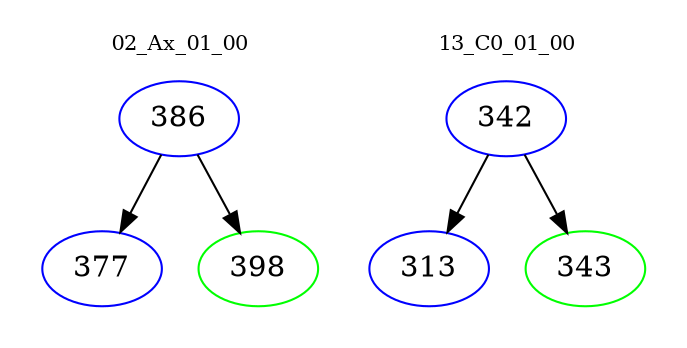 digraph{
subgraph cluster_0 {
color = white
label = "02_Ax_01_00";
fontsize=10;
T0_386 [label="386", color="blue"]
T0_386 -> T0_377 [color="black"]
T0_377 [label="377", color="blue"]
T0_386 -> T0_398 [color="black"]
T0_398 [label="398", color="green"]
}
subgraph cluster_1 {
color = white
label = "13_C0_01_00";
fontsize=10;
T1_342 [label="342", color="blue"]
T1_342 -> T1_313 [color="black"]
T1_313 [label="313", color="blue"]
T1_342 -> T1_343 [color="black"]
T1_343 [label="343", color="green"]
}
}
